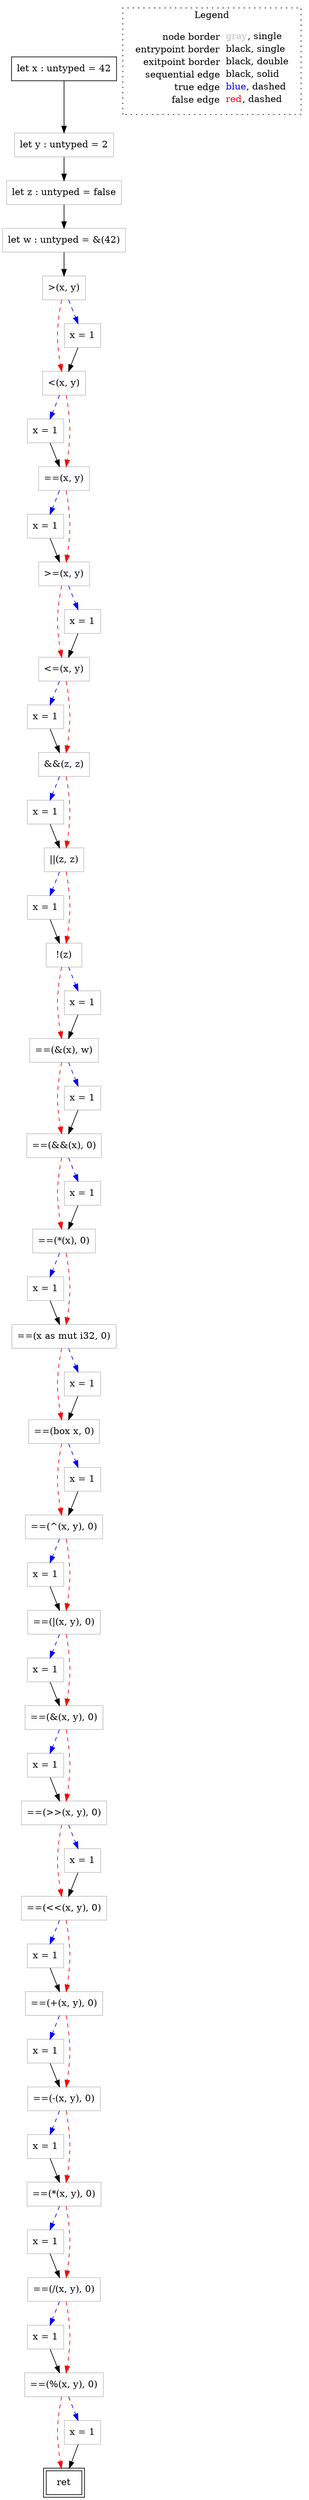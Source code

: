 digraph {
	"node0" [shape="rect",color="black",label=<let x : untyped = 42>];
	"node1" [shape="rect",color="black",peripheries="2",label=<ret>];
	"node2" [shape="rect",color="gray",label=<x = 1>];
	"node3" [shape="rect",color="gray",label=<x = 1>];
	"node4" [shape="rect",color="gray",label=<x = 1>];
	"node5" [shape="rect",color="gray",label=<x = 1>];
	"node6" [shape="rect",color="gray",label=<==(/(x, y), 0)>];
	"node7" [shape="rect",color="gray",label=<x = 1>];
	"node8" [shape="rect",color="gray",label=<&gt;=(x, y)>];
	"node9" [shape="rect",color="gray",label=<x = 1>];
	"node10" [shape="rect",color="gray",label=<==(*(x), 0)>];
	"node11" [shape="rect",color="gray",label=<x = 1>];
	"node12" [shape="rect",color="gray",label=<x = 1>];
	"node13" [shape="rect",color="gray",label=<x = 1>];
	"node14" [shape="rect",color="gray",label=<x = 1>];
	"node15" [shape="rect",color="gray",label=<x = 1>];
	"node16" [shape="rect",color="gray",label=<let w : untyped = &amp;(42)>];
	"node17" [shape="rect",color="gray",label=<==(box x, 0)>];
	"node18" [shape="rect",color="gray",label=<==(x, y)>];
	"node19" [shape="rect",color="gray",label=<let y : untyped = 2>];
	"node20" [shape="rect",color="gray",label=<&lt;(x, y)>];
	"node21" [shape="rect",color="gray",label=<==(^(x, y), 0)>];
	"node22" [shape="rect",color="gray",label=<==(&amp;&amp;(x), 0)>];
	"node23" [shape="rect",color="gray",label=<==(&amp;(x, y), 0)>];
	"node24" [shape="rect",color="gray",label=<&amp;&amp;(z, z)>];
	"node25" [shape="rect",color="gray",label=<let z : untyped = false>];
	"node26" [shape="rect",color="gray",label=<x = 1>];
	"node27" [shape="rect",color="gray",label=<x = 1>];
	"node28" [shape="rect",color="gray",label=<x = 1>];
	"node29" [shape="rect",color="gray",label=<==(&lt;&lt;(x, y), 0)>];
	"node30" [shape="rect",color="gray",label=<x = 1>];
	"node31" [shape="rect",color="gray",label=<x = 1>];
	"node32" [shape="rect",color="gray",label=<==(-(x, y), 0)>];
	"node33" [shape="rect",color="gray",label=<==(&amp;(x), w)>];
	"node34" [shape="rect",color="gray",label=<&lt;=(x, y)>];
	"node35" [shape="rect",color="gray",label=<x = 1>];
	"node36" [shape="rect",color="gray",label=<x = 1>];
	"node37" [shape="rect",color="gray",label=<x = 1>];
	"node38" [shape="rect",color="gray",label=<!(z)>];
	"node39" [shape="rect",color="gray",label=<==(&gt;&gt;(x, y), 0)>];
	"node40" [shape="rect",color="gray",label=<x = 1>];
	"node41" [shape="rect",color="gray",label=<==(|(x, y), 0)>];
	"node42" [shape="rect",color="gray",label=<&gt;(x, y)>];
	"node43" [shape="rect",color="gray",label=<==(%(x, y), 0)>];
	"node44" [shape="rect",color="gray",label=<x = 1>];
	"node45" [shape="rect",color="gray",label=<==(+(x, y), 0)>];
	"node46" [shape="rect",color="gray",label=<==(*(x, y), 0)>];
	"node47" [shape="rect",color="gray",label=<x = 1>];
	"node48" [shape="rect",color="gray",label=<x = 1>];
	"node49" [shape="rect",color="gray",label=<||(z, z)>];
	"node50" [shape="rect",color="gray",label=<==(x as mut i32, 0)>];
	"node2" -> "node18" [color="black"];
	"node3" -> "node6" [color="black"];
	"node4" -> "node1" [color="black"];
	"node5" -> "node45" [color="black"];
	"node6" -> "node28" [color="blue",style="dashed"];
	"node6" -> "node43" [color="red",style="dashed"];
	"node7" -> "node8" [color="black"];
	"node8" -> "node34" [color="red",style="dashed"];
	"node8" -> "node37" [color="blue",style="dashed"];
	"node9" -> "node32" [color="black"];
	"node10" -> "node48" [color="blue",style="dashed"];
	"node10" -> "node50" [color="red",style="dashed"];
	"node11" -> "node24" [color="black"];
	"node12" -> "node41" [color="black"];
	"node13" -> "node23" [color="black"];
	"node14" -> "node49" [color="black"];
	"node15" -> "node38" [color="black"];
	"node16" -> "node42" [color="black"];
	"node17" -> "node21" [color="red",style="dashed"];
	"node17" -> "node36" [color="blue",style="dashed"];
	"node18" -> "node7" [color="blue",style="dashed"];
	"node18" -> "node8" [color="red",style="dashed"];
	"node19" -> "node25" [color="black"];
	"node20" -> "node2" [color="blue",style="dashed"];
	"node20" -> "node18" [color="red",style="dashed"];
	"node21" -> "node41" [color="red",style="dashed"];
	"node21" -> "node12" [color="blue",style="dashed"];
	"node22" -> "node10" [color="red",style="dashed"];
	"node22" -> "node26" [color="blue",style="dashed"];
	"node23" -> "node39" [color="red",style="dashed"];
	"node23" -> "node35" [color="blue",style="dashed"];
	"node24" -> "node14" [color="blue",style="dashed"];
	"node24" -> "node49" [color="red",style="dashed"];
	"node25" -> "node16" [color="black"];
	"node26" -> "node10" [color="black"];
	"node27" -> "node20" [color="black"];
	"node28" -> "node43" [color="black"];
	"node29" -> "node45" [color="red",style="dashed"];
	"node29" -> "node5" [color="blue",style="dashed"];
	"node30" -> "node46" [color="black"];
	"node31" -> "node29" [color="black"];
	"node32" -> "node46" [color="red",style="dashed"];
	"node32" -> "node30" [color="blue",style="dashed"];
	"node33" -> "node44" [color="blue",style="dashed"];
	"node33" -> "node22" [color="red",style="dashed"];
	"node34" -> "node24" [color="red",style="dashed"];
	"node34" -> "node11" [color="blue",style="dashed"];
	"node35" -> "node39" [color="black"];
	"node36" -> "node21" [color="black"];
	"node37" -> "node34" [color="black"];
	"node38" -> "node33" [color="red",style="dashed"];
	"node38" -> "node47" [color="blue",style="dashed"];
	"node39" -> "node31" [color="blue",style="dashed"];
	"node39" -> "node29" [color="red",style="dashed"];
	"node40" -> "node17" [color="black"];
	"node41" -> "node23" [color="red",style="dashed"];
	"node41" -> "node13" [color="blue",style="dashed"];
	"node42" -> "node27" [color="blue",style="dashed"];
	"node42" -> "node20" [color="red",style="dashed"];
	"node43" -> "node1" [color="red",style="dashed"];
	"node43" -> "node4" [color="blue",style="dashed"];
	"node0" -> "node19" [color="black"];
	"node44" -> "node22" [color="black"];
	"node45" -> "node32" [color="red",style="dashed"];
	"node45" -> "node9" [color="blue",style="dashed"];
	"node46" -> "node3" [color="blue",style="dashed"];
	"node46" -> "node6" [color="red",style="dashed"];
	"node47" -> "node33" [color="black"];
	"node48" -> "node50" [color="black"];
	"node49" -> "node15" [color="blue",style="dashed"];
	"node49" -> "node38" [color="red",style="dashed"];
	"node50" -> "node40" [color="blue",style="dashed"];
	"node50" -> "node17" [color="red",style="dashed"];
subgraph cluster_legend {
	label="Legend";
	style=dotted;
	node [shape=plaintext];
	"legend" [label=<<table border="0" cellpadding="2" cellspacing="0" cellborder="0"><tr><td align="right">node border&nbsp;</td><td align="left"><font color="gray">gray</font>, single</td></tr><tr><td align="right">entrypoint border&nbsp;</td><td align="left"><font color="black">black</font>, single</td></tr><tr><td align="right">exitpoint border&nbsp;</td><td align="left"><font color="black">black</font>, double</td></tr><tr><td align="right">sequential edge&nbsp;</td><td align="left"><font color="black">black</font>, solid</td></tr><tr><td align="right">true edge&nbsp;</td><td align="left"><font color="blue">blue</font>, dashed</td></tr><tr><td align="right">false edge&nbsp;</td><td align="left"><font color="red">red</font>, dashed</td></tr></table>>];
}

}
